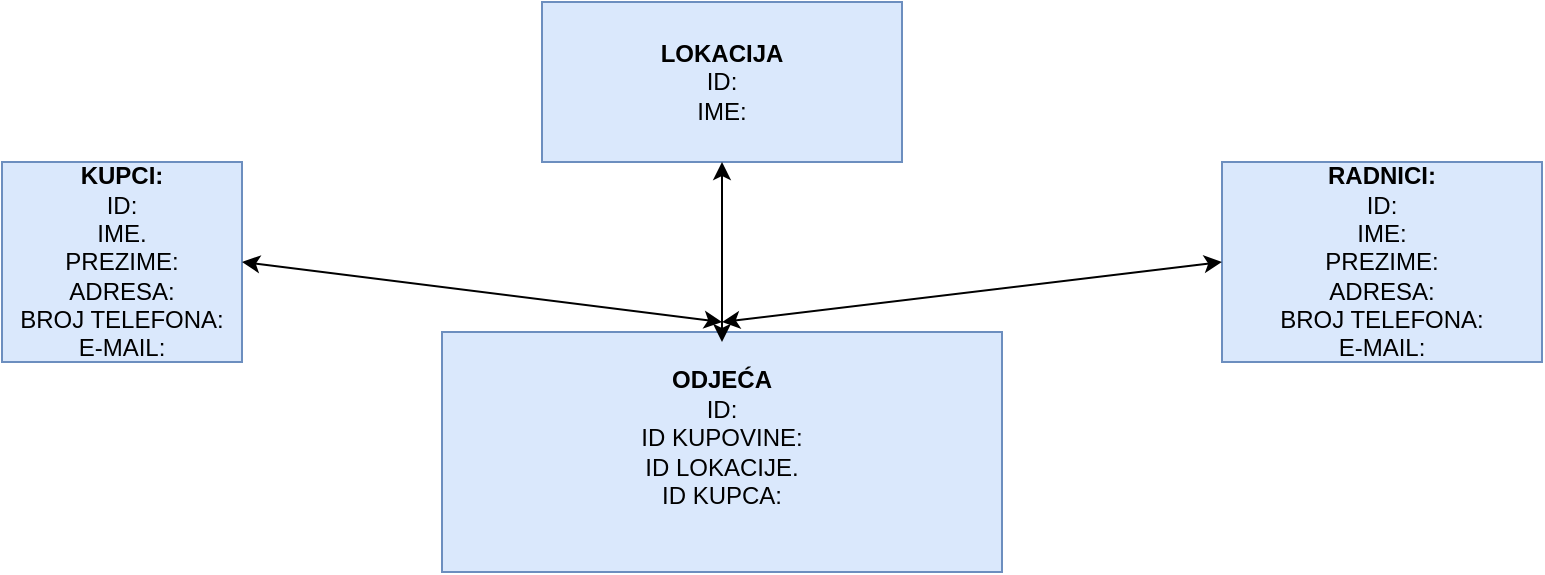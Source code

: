 <mxfile version="15.2.7" type="github">
  <diagram name="Page-1" id="2ca16b54-16f6-2749-3443-fa8db7711227">
    <mxGraphModel dx="868" dy="426" grid="1" gridSize="10" guides="1" tooltips="1" connect="1" arrows="1" fold="1" page="1" pageScale="1" pageWidth="1100" pageHeight="850" background="none" math="0" shadow="0">
      <root>
        <mxCell id="0" />
        <mxCell id="1" parent="0" />
        <mxCell id="KsyE07cuNZkEJcJu-xXC-20" value="&lt;b&gt;ODJEĆA&lt;/b&gt;&lt;br&gt;ID:&lt;br&gt;ID KUPOVINE:&lt;br&gt;ID LOKACIJE.&lt;br&gt;ID KUPCA:&lt;br&gt;&lt;br&gt;" style="rounded=0;whiteSpace=wrap;html=1;fillColor=#dae8fc;strokeColor=#6c8ebf;" vertex="1" parent="1">
          <mxGeometry x="310" y="365" width="280" height="120" as="geometry" />
        </mxCell>
        <mxCell id="KsyE07cuNZkEJcJu-xXC-21" value="&lt;b&gt;LOKACIJA&lt;/b&gt;&lt;br&gt;ID:&lt;br&gt;IME:&lt;br&gt;" style="rounded=0;whiteSpace=wrap;html=1;fillColor=#dae8fc;strokeColor=#6c8ebf;" vertex="1" parent="1">
          <mxGeometry x="360" y="200" width="180" height="80" as="geometry" />
        </mxCell>
        <mxCell id="KsyE07cuNZkEJcJu-xXC-22" value="&lt;b&gt;KUPCI:&lt;br&gt;&lt;/b&gt;ID:&lt;br&gt;IME.&lt;br&gt;PREZIME:&lt;br&gt;ADRESA:&lt;br&gt;BROJ TELEFONA:&lt;br&gt;E-MAIL:" style="rounded=0;whiteSpace=wrap;html=1;fillColor=#dae8fc;strokeColor=#6c8ebf;" vertex="1" parent="1">
          <mxGeometry x="90" y="280" width="120" height="100" as="geometry" />
        </mxCell>
        <mxCell id="KsyE07cuNZkEJcJu-xXC-23" value="" style="endArrow=classic;startArrow=classic;html=1;entryX=0.5;entryY=1;entryDx=0;entryDy=0;" edge="1" parent="1" target="KsyE07cuNZkEJcJu-xXC-21">
          <mxGeometry width="50" height="50" relative="1" as="geometry">
            <mxPoint x="450" y="370" as="sourcePoint" />
            <mxPoint x="520" y="260" as="targetPoint" />
          </mxGeometry>
        </mxCell>
        <mxCell id="KsyE07cuNZkEJcJu-xXC-26" value="" style="endArrow=classic;startArrow=classic;html=1;entryX=1;entryY=0.5;entryDx=0;entryDy=0;" edge="1" parent="1" target="KsyE07cuNZkEJcJu-xXC-22">
          <mxGeometry width="50" height="50" relative="1" as="geometry">
            <mxPoint x="450" y="360" as="sourcePoint" />
            <mxPoint x="520" y="260" as="targetPoint" />
          </mxGeometry>
        </mxCell>
        <mxCell id="KsyE07cuNZkEJcJu-xXC-27" value="&lt;b&gt;RADNICI:&lt;/b&gt;&lt;br&gt;ID:&lt;br&gt;IME:&lt;br&gt;PREZIME:&lt;br&gt;ADRESA:&lt;br&gt;BROJ TELEFONA:&lt;br&gt;E-MAIL:" style="rounded=0;whiteSpace=wrap;html=1;fillColor=#dae8fc;strokeColor=#6c8ebf;" vertex="1" parent="1">
          <mxGeometry x="700" y="280" width="160" height="100" as="geometry" />
        </mxCell>
        <mxCell id="KsyE07cuNZkEJcJu-xXC-28" value="" style="endArrow=classic;startArrow=classic;html=1;entryX=0;entryY=0.5;entryDx=0;entryDy=0;" edge="1" parent="1" target="KsyE07cuNZkEJcJu-xXC-27">
          <mxGeometry width="50" height="50" relative="1" as="geometry">
            <mxPoint x="450" y="360" as="sourcePoint" />
            <mxPoint x="690" y="330" as="targetPoint" />
          </mxGeometry>
        </mxCell>
      </root>
    </mxGraphModel>
  </diagram>
</mxfile>
